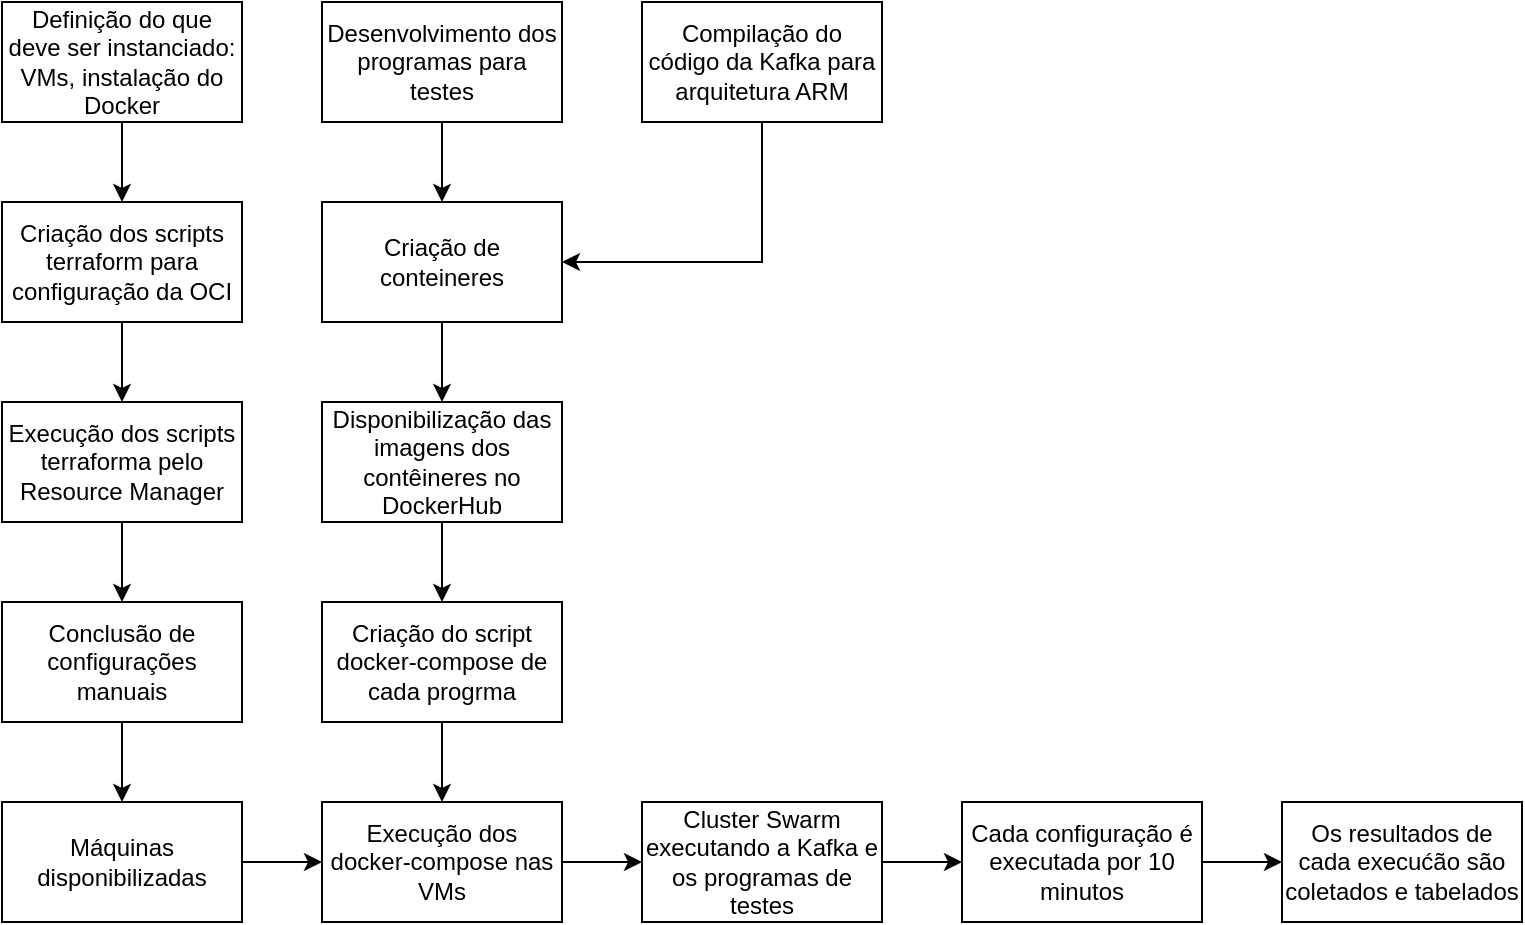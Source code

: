 <mxfile version="16.4.0" type="device"><diagram id="V-U9fIrKL0skv1-M3ao8" name="Page-1"><mxGraphModel dx="2062" dy="1233" grid="1" gridSize="10" guides="1" tooltips="1" connect="1" arrows="1" fold="1" page="1" pageScale="1" pageWidth="850" pageHeight="1100" math="0" shadow="0"><root><mxCell id="0"/><mxCell id="1" parent="0"/><mxCell id="t7DPTuk74l1pb4LmXqok-5" style="edgeStyle=orthogonalEdgeStyle;rounded=0;orthogonalLoop=1;jettySize=auto;html=1;exitX=0.5;exitY=1;exitDx=0;exitDy=0;entryX=0.5;entryY=0;entryDx=0;entryDy=0;" edge="1" parent="1" source="t7DPTuk74l1pb4LmXqok-1" target="t7DPTuk74l1pb4LmXqok-2"><mxGeometry relative="1" as="geometry"/></mxCell><mxCell id="t7DPTuk74l1pb4LmXqok-1" value="Criação dos scripts terraform para configuração da OCI" style="rounded=0;whiteSpace=wrap;html=1;" vertex="1" parent="1"><mxGeometry x="40" y="120" width="120" height="60" as="geometry"/></mxCell><mxCell id="t7DPTuk74l1pb4LmXqok-12" style="edgeStyle=orthogonalEdgeStyle;rounded=0;orthogonalLoop=1;jettySize=auto;html=1;exitX=0.5;exitY=1;exitDx=0;exitDy=0;entryX=0.5;entryY=0;entryDx=0;entryDy=0;" edge="1" parent="1" source="t7DPTuk74l1pb4LmXqok-2" target="t7DPTuk74l1pb4LmXqok-11"><mxGeometry relative="1" as="geometry"/></mxCell><mxCell id="t7DPTuk74l1pb4LmXqok-2" value="Execução dos scripts terraforma pelo Resource Manager" style="rounded=0;whiteSpace=wrap;html=1;" vertex="1" parent="1"><mxGeometry x="40" y="220" width="120" height="60" as="geometry"/></mxCell><mxCell id="t7DPTuk74l1pb4LmXqok-4" style="edgeStyle=orthogonalEdgeStyle;rounded=0;orthogonalLoop=1;jettySize=auto;html=1;exitX=0.5;exitY=1;exitDx=0;exitDy=0;entryX=0.5;entryY=0;entryDx=0;entryDy=0;" edge="1" parent="1" source="t7DPTuk74l1pb4LmXqok-3" target="t7DPTuk74l1pb4LmXqok-1"><mxGeometry relative="1" as="geometry"/></mxCell><mxCell id="t7DPTuk74l1pb4LmXqok-3" value="Definição do que deve ser instanciado: VMs, instalação do Docker" style="rounded=0;whiteSpace=wrap;html=1;" vertex="1" parent="1"><mxGeometry x="40" y="20" width="120" height="60" as="geometry"/></mxCell><mxCell id="t7DPTuk74l1pb4LmXqok-9" style="edgeStyle=orthogonalEdgeStyle;rounded=0;orthogonalLoop=1;jettySize=auto;html=1;exitX=0.5;exitY=1;exitDx=0;exitDy=0;entryX=0.5;entryY=0;entryDx=0;entryDy=0;" edge="1" parent="1" source="t7DPTuk74l1pb4LmXqok-6" target="t7DPTuk74l1pb4LmXqok-7"><mxGeometry relative="1" as="geometry"/></mxCell><mxCell id="t7DPTuk74l1pb4LmXqok-6" value="Desenvolvimento dos programas para testes" style="rounded=0;whiteSpace=wrap;html=1;" vertex="1" parent="1"><mxGeometry x="200" y="20" width="120" height="60" as="geometry"/></mxCell><mxCell id="t7DPTuk74l1pb4LmXqok-10" style="edgeStyle=orthogonalEdgeStyle;rounded=0;orthogonalLoop=1;jettySize=auto;html=1;exitX=0.5;exitY=1;exitDx=0;exitDy=0;entryX=0.5;entryY=0;entryDx=0;entryDy=0;" edge="1" parent="1" source="t7DPTuk74l1pb4LmXqok-7" target="t7DPTuk74l1pb4LmXqok-8"><mxGeometry relative="1" as="geometry"/></mxCell><mxCell id="t7DPTuk74l1pb4LmXqok-7" value="Criação de conteineres" style="rounded=0;whiteSpace=wrap;html=1;" vertex="1" parent="1"><mxGeometry x="200" y="120" width="120" height="60" as="geometry"/></mxCell><mxCell id="t7DPTuk74l1pb4LmXqok-20" style="edgeStyle=orthogonalEdgeStyle;rounded=0;orthogonalLoop=1;jettySize=auto;html=1;exitX=0.5;exitY=1;exitDx=0;exitDy=0;entryX=0.5;entryY=0;entryDx=0;entryDy=0;" edge="1" parent="1" source="t7DPTuk74l1pb4LmXqok-8" target="t7DPTuk74l1pb4LmXqok-19"><mxGeometry relative="1" as="geometry"/></mxCell><mxCell id="t7DPTuk74l1pb4LmXqok-8" value="Disponibilização das imagens dos contêineres no DockerHub" style="rounded=0;whiteSpace=wrap;html=1;" vertex="1" parent="1"><mxGeometry x="200" y="220" width="120" height="60" as="geometry"/></mxCell><mxCell id="t7DPTuk74l1pb4LmXqok-14" style="edgeStyle=orthogonalEdgeStyle;rounded=0;orthogonalLoop=1;jettySize=auto;html=1;exitX=0.5;exitY=1;exitDx=0;exitDy=0;entryX=0.5;entryY=0;entryDx=0;entryDy=0;" edge="1" parent="1" source="t7DPTuk74l1pb4LmXqok-11" target="t7DPTuk74l1pb4LmXqok-13"><mxGeometry relative="1" as="geometry"/></mxCell><mxCell id="t7DPTuk74l1pb4LmXqok-11" value="Conclusão de configurações manuais" style="rounded=0;whiteSpace=wrap;html=1;" vertex="1" parent="1"><mxGeometry x="40" y="320" width="120" height="60" as="geometry"/></mxCell><mxCell id="t7DPTuk74l1pb4LmXqok-18" style="edgeStyle=orthogonalEdgeStyle;rounded=0;orthogonalLoop=1;jettySize=auto;html=1;exitX=1;exitY=0.5;exitDx=0;exitDy=0;entryX=0;entryY=0.5;entryDx=0;entryDy=0;" edge="1" parent="1" source="t7DPTuk74l1pb4LmXqok-13" target="t7DPTuk74l1pb4LmXqok-17"><mxGeometry relative="1" as="geometry"/></mxCell><mxCell id="t7DPTuk74l1pb4LmXqok-13" value="Máquinas disponibilizadas" style="rounded=0;whiteSpace=wrap;html=1;" vertex="1" parent="1"><mxGeometry x="40" y="420" width="120" height="60" as="geometry"/></mxCell><mxCell id="t7DPTuk74l1pb4LmXqok-16" style="edgeStyle=orthogonalEdgeStyle;rounded=0;orthogonalLoop=1;jettySize=auto;html=1;exitX=0.5;exitY=1;exitDx=0;exitDy=0;entryX=1;entryY=0.5;entryDx=0;entryDy=0;" edge="1" parent="1" source="t7DPTuk74l1pb4LmXqok-15" target="t7DPTuk74l1pb4LmXqok-7"><mxGeometry relative="1" as="geometry"/></mxCell><mxCell id="t7DPTuk74l1pb4LmXqok-15" value="Compilação do código da Kafka para arquitetura ARM" style="rounded=0;whiteSpace=wrap;html=1;" vertex="1" parent="1"><mxGeometry x="360" y="20" width="120" height="60" as="geometry"/></mxCell><mxCell id="t7DPTuk74l1pb4LmXqok-23" style="edgeStyle=orthogonalEdgeStyle;rounded=0;orthogonalLoop=1;jettySize=auto;html=1;exitX=1;exitY=0.5;exitDx=0;exitDy=0;entryX=0;entryY=0.5;entryDx=0;entryDy=0;" edge="1" parent="1" source="t7DPTuk74l1pb4LmXqok-17" target="t7DPTuk74l1pb4LmXqok-22"><mxGeometry relative="1" as="geometry"/></mxCell><mxCell id="t7DPTuk74l1pb4LmXqok-17" value="Execução dos docker-compose nas VMs" style="rounded=0;whiteSpace=wrap;html=1;" vertex="1" parent="1"><mxGeometry x="200" y="420" width="120" height="60" as="geometry"/></mxCell><mxCell id="t7DPTuk74l1pb4LmXqok-21" style="edgeStyle=orthogonalEdgeStyle;rounded=0;orthogonalLoop=1;jettySize=auto;html=1;exitX=0.5;exitY=1;exitDx=0;exitDy=0;entryX=0.5;entryY=0;entryDx=0;entryDy=0;" edge="1" parent="1" source="t7DPTuk74l1pb4LmXqok-19" target="t7DPTuk74l1pb4LmXqok-17"><mxGeometry relative="1" as="geometry"/></mxCell><mxCell id="t7DPTuk74l1pb4LmXqok-19" value="Criação do script docker-compose de cada progrma" style="rounded=0;whiteSpace=wrap;html=1;" vertex="1" parent="1"><mxGeometry x="200" y="320" width="120" height="60" as="geometry"/></mxCell><mxCell id="t7DPTuk74l1pb4LmXqok-25" style="edgeStyle=orthogonalEdgeStyle;rounded=0;orthogonalLoop=1;jettySize=auto;html=1;exitX=1;exitY=0.5;exitDx=0;exitDy=0;entryX=0;entryY=0.5;entryDx=0;entryDy=0;" edge="1" parent="1" source="t7DPTuk74l1pb4LmXqok-22" target="t7DPTuk74l1pb4LmXqok-24"><mxGeometry relative="1" as="geometry"/></mxCell><mxCell id="t7DPTuk74l1pb4LmXqok-22" value="Cluster Swarm executando a Kafka e os programas de testes" style="rounded=0;whiteSpace=wrap;html=1;" vertex="1" parent="1"><mxGeometry x="360" y="420" width="120" height="60" as="geometry"/></mxCell><mxCell id="t7DPTuk74l1pb4LmXqok-27" style="edgeStyle=orthogonalEdgeStyle;rounded=0;orthogonalLoop=1;jettySize=auto;html=1;exitX=1;exitY=0.5;exitDx=0;exitDy=0;entryX=0;entryY=0.5;entryDx=0;entryDy=0;" edge="1" parent="1" source="t7DPTuk74l1pb4LmXqok-24" target="t7DPTuk74l1pb4LmXqok-26"><mxGeometry relative="1" as="geometry"/></mxCell><mxCell id="t7DPTuk74l1pb4LmXqok-24" value="Cada configuração é executada por 10 minutos" style="rounded=0;whiteSpace=wrap;html=1;" vertex="1" parent="1"><mxGeometry x="520" y="420" width="120" height="60" as="geometry"/></mxCell><mxCell id="t7DPTuk74l1pb4LmXqok-26" value="Os resultados de cada execućão são coletados e tabelados" style="rounded=0;whiteSpace=wrap;html=1;" vertex="1" parent="1"><mxGeometry x="680" y="420" width="120" height="60" as="geometry"/></mxCell></root></mxGraphModel></diagram></mxfile>